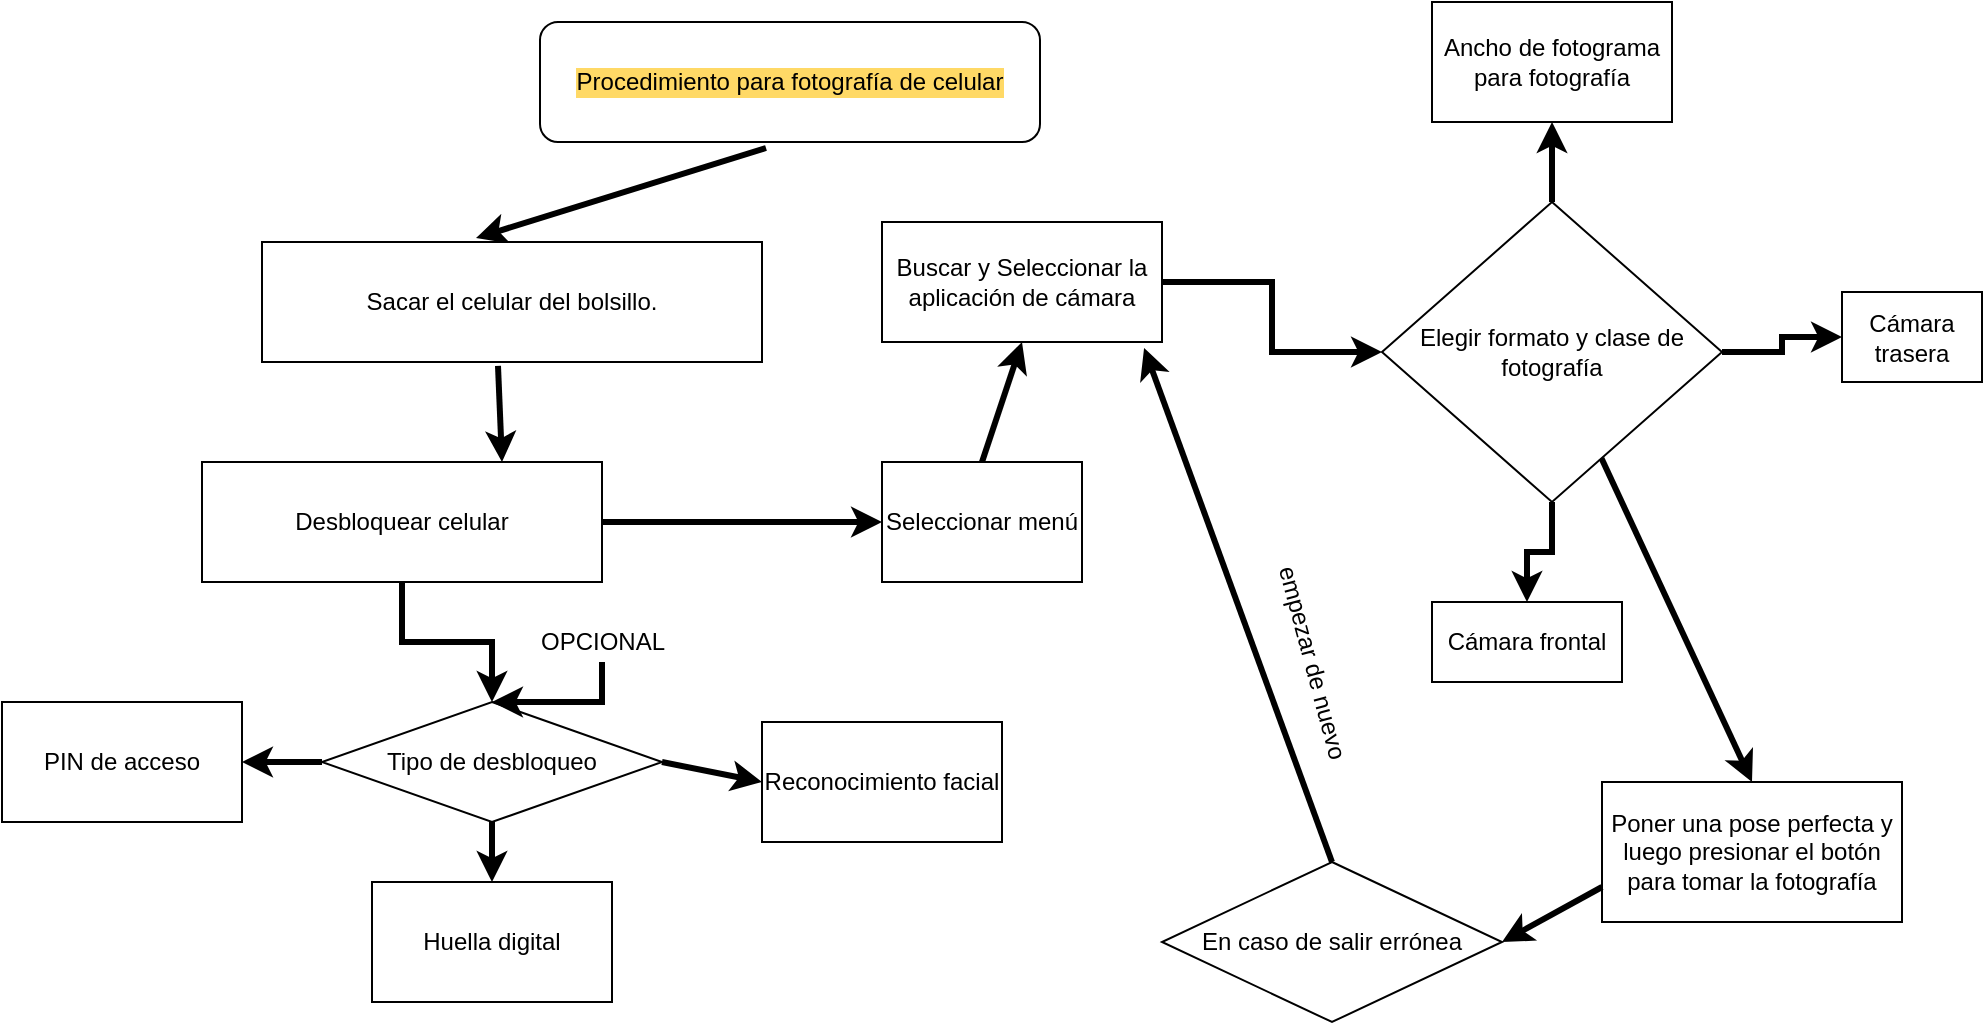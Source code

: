 <mxfile version="13.5.3" type="github">
  <diagram id="-865ca0yEg2mXqJmYH0A" name="Page-1">
    <mxGraphModel dx="868" dy="492" grid="1" gridSize="10" guides="1" tooltips="1" connect="1" arrows="1" fold="1" page="1" pageScale="1" pageWidth="827" pageHeight="1169" math="0" shadow="0">
      <root>
        <mxCell id="0" />
        <mxCell id="1" parent="0" />
        <mxCell id="3RqEmS-VzWkHdVHI7DkY-1" value="Procedimiento para fotografía de celular" style="rounded=1;whiteSpace=wrap;html=1;labelBackgroundColor=#FFD966;" vertex="1" parent="1">
          <mxGeometry x="289" y="10" width="250" height="60" as="geometry" />
        </mxCell>
        <mxCell id="3RqEmS-VzWkHdVHI7DkY-2" value="" style="endArrow=classic;html=1;exitX=0.452;exitY=1.05;exitDx=0;exitDy=0;exitPerimeter=0;strokeWidth=3;entryX=0.428;entryY=-0.033;entryDx=0;entryDy=0;entryPerimeter=0;" edge="1" parent="1" source="3RqEmS-VzWkHdVHI7DkY-1" target="3RqEmS-VzWkHdVHI7DkY-3">
          <mxGeometry width="50" height="50" relative="1" as="geometry">
            <mxPoint x="370" y="110" as="sourcePoint" />
            <mxPoint x="402" y="120" as="targetPoint" />
          </mxGeometry>
        </mxCell>
        <mxCell id="3RqEmS-VzWkHdVHI7DkY-3" value="Sacar el celular del bolsillo." style="rounded=0;whiteSpace=wrap;html=1;" vertex="1" parent="1">
          <mxGeometry x="150" y="120" width="250" height="60" as="geometry" />
        </mxCell>
        <mxCell id="3RqEmS-VzWkHdVHI7DkY-4" value="" style="endArrow=classic;html=1;strokeWidth=3;exitX=0.472;exitY=1.033;exitDx=0;exitDy=0;exitPerimeter=0;entryX=0.75;entryY=0;entryDx=0;entryDy=0;" edge="1" parent="1" source="3RqEmS-VzWkHdVHI7DkY-3" target="3RqEmS-VzWkHdVHI7DkY-5">
          <mxGeometry width="50" height="50" relative="1" as="geometry">
            <mxPoint x="390" y="280" as="sourcePoint" />
            <mxPoint x="408" y="240" as="targetPoint" />
          </mxGeometry>
        </mxCell>
        <mxCell id="3RqEmS-VzWkHdVHI7DkY-7" value="" style="edgeStyle=orthogonalEdgeStyle;rounded=0;orthogonalLoop=1;jettySize=auto;html=1;strokeWidth=3;" edge="1" parent="1" source="3RqEmS-VzWkHdVHI7DkY-5" target="3RqEmS-VzWkHdVHI7DkY-6">
          <mxGeometry relative="1" as="geometry" />
        </mxCell>
        <mxCell id="3RqEmS-VzWkHdVHI7DkY-5" value="Desbloquear celular" style="rounded=0;whiteSpace=wrap;html=1;" vertex="1" parent="1">
          <mxGeometry x="120" y="230" width="200" height="60" as="geometry" />
        </mxCell>
        <mxCell id="3RqEmS-VzWkHdVHI7DkY-6" value="Tipo de desbloqueo" style="rhombus;whiteSpace=wrap;html=1;rounded=0;" vertex="1" parent="1">
          <mxGeometry x="180" y="350" width="170" height="60" as="geometry" />
        </mxCell>
        <mxCell id="3RqEmS-VzWkHdVHI7DkY-8" value="" style="endArrow=classic;html=1;strokeWidth=3;exitX=1;exitY=0.5;exitDx=0;exitDy=0;entryX=0;entryY=0.5;entryDx=0;entryDy=0;" edge="1" parent="1" source="3RqEmS-VzWkHdVHI7DkY-6" target="3RqEmS-VzWkHdVHI7DkY-9">
          <mxGeometry width="50" height="50" relative="1" as="geometry">
            <mxPoint x="380" y="390" as="sourcePoint" />
            <mxPoint x="400" y="380" as="targetPoint" />
          </mxGeometry>
        </mxCell>
        <mxCell id="3RqEmS-VzWkHdVHI7DkY-9" value="Reconocimiento facial" style="rounded=0;whiteSpace=wrap;html=1;" vertex="1" parent="1">
          <mxGeometry x="400" y="360" width="120" height="60" as="geometry" />
        </mxCell>
        <mxCell id="3RqEmS-VzWkHdVHI7DkY-11" value="PIN de acceso" style="rounded=0;whiteSpace=wrap;html=1;" vertex="1" parent="1">
          <mxGeometry x="20" y="350" width="120" height="60" as="geometry" />
        </mxCell>
        <mxCell id="3RqEmS-VzWkHdVHI7DkY-15" value="" style="endArrow=classic;html=1;strokeWidth=3;exitX=0;exitY=0.5;exitDx=0;exitDy=0;entryX=1;entryY=0.5;entryDx=0;entryDy=0;" edge="1" parent="1" source="3RqEmS-VzWkHdVHI7DkY-6" target="3RqEmS-VzWkHdVHI7DkY-11">
          <mxGeometry width="50" height="50" relative="1" as="geometry">
            <mxPoint x="150" y="360" as="sourcePoint" />
            <mxPoint x="200" y="310" as="targetPoint" />
          </mxGeometry>
        </mxCell>
        <mxCell id="3RqEmS-VzWkHdVHI7DkY-16" value="Huella digital" style="rounded=0;whiteSpace=wrap;html=1;" vertex="1" parent="1">
          <mxGeometry x="205" y="440" width="120" height="60" as="geometry" />
        </mxCell>
        <mxCell id="3RqEmS-VzWkHdVHI7DkY-17" value="" style="endArrow=classic;html=1;strokeWidth=3;exitX=0.5;exitY=1;exitDx=0;exitDy=0;entryX=0.5;entryY=0;entryDx=0;entryDy=0;" edge="1" parent="1" source="3RqEmS-VzWkHdVHI7DkY-6" target="3RqEmS-VzWkHdVHI7DkY-16">
          <mxGeometry width="50" height="50" relative="1" as="geometry">
            <mxPoint x="289" y="450" as="sourcePoint" />
            <mxPoint x="339" y="400" as="targetPoint" />
          </mxGeometry>
        </mxCell>
        <mxCell id="3RqEmS-VzWkHdVHI7DkY-19" value="" style="edgeStyle=orthogonalEdgeStyle;rounded=0;orthogonalLoop=1;jettySize=auto;html=1;strokeWidth=3;" edge="1" parent="1" source="3RqEmS-VzWkHdVHI7DkY-18" target="3RqEmS-VzWkHdVHI7DkY-6">
          <mxGeometry relative="1" as="geometry" />
        </mxCell>
        <mxCell id="3RqEmS-VzWkHdVHI7DkY-18" value="OPCIONAL" style="text;html=1;align=center;verticalAlign=middle;resizable=0;points=[];autosize=1;" vertex="1" parent="1">
          <mxGeometry x="280" y="310" width="80" height="20" as="geometry" />
        </mxCell>
        <mxCell id="3RqEmS-VzWkHdVHI7DkY-21" value="Seleccionar menú" style="rounded=0;whiteSpace=wrap;html=1;" vertex="1" parent="1">
          <mxGeometry x="460" y="230" width="100" height="60" as="geometry" />
        </mxCell>
        <mxCell id="3RqEmS-VzWkHdVHI7DkY-22" value="" style="endArrow=classic;html=1;strokeWidth=3;exitX=1;exitY=0.5;exitDx=0;exitDy=0;entryX=0;entryY=0.5;entryDx=0;entryDy=0;" edge="1" parent="1" source="3RqEmS-VzWkHdVHI7DkY-5" target="3RqEmS-VzWkHdVHI7DkY-21">
          <mxGeometry width="50" height="50" relative="1" as="geometry">
            <mxPoint x="370" y="280" as="sourcePoint" />
            <mxPoint x="420" y="230" as="targetPoint" />
          </mxGeometry>
        </mxCell>
        <mxCell id="3RqEmS-VzWkHdVHI7DkY-23" value="" style="endArrow=classic;html=1;strokeWidth=3;exitX=0.5;exitY=0;exitDx=0;exitDy=0;entryX=0.5;entryY=1;entryDx=0;entryDy=0;" edge="1" parent="1" source="3RqEmS-VzWkHdVHI7DkY-21" target="3RqEmS-VzWkHdVHI7DkY-24">
          <mxGeometry width="50" height="50" relative="1" as="geometry">
            <mxPoint x="510" y="210" as="sourcePoint" />
            <mxPoint x="520" y="180" as="targetPoint" />
          </mxGeometry>
        </mxCell>
        <mxCell id="3RqEmS-VzWkHdVHI7DkY-26" value="" style="edgeStyle=orthogonalEdgeStyle;rounded=0;orthogonalLoop=1;jettySize=auto;html=1;strokeWidth=3;" edge="1" parent="1" source="3RqEmS-VzWkHdVHI7DkY-24" target="3RqEmS-VzWkHdVHI7DkY-25">
          <mxGeometry relative="1" as="geometry" />
        </mxCell>
        <mxCell id="3RqEmS-VzWkHdVHI7DkY-24" value="Buscar y Seleccionar la aplicación de cámara" style="rounded=0;whiteSpace=wrap;html=1;" vertex="1" parent="1">
          <mxGeometry x="460" y="110" width="140" height="60" as="geometry" />
        </mxCell>
        <mxCell id="3RqEmS-VzWkHdVHI7DkY-28" value="" style="edgeStyle=orthogonalEdgeStyle;rounded=0;orthogonalLoop=1;jettySize=auto;html=1;strokeWidth=3;" edge="1" parent="1" source="3RqEmS-VzWkHdVHI7DkY-25" target="3RqEmS-VzWkHdVHI7DkY-27">
          <mxGeometry relative="1" as="geometry" />
        </mxCell>
        <mxCell id="3RqEmS-VzWkHdVHI7DkY-30" value="" style="edgeStyle=orthogonalEdgeStyle;rounded=0;orthogonalLoop=1;jettySize=auto;html=1;strokeWidth=3;" edge="1" parent="1" source="3RqEmS-VzWkHdVHI7DkY-25" target="3RqEmS-VzWkHdVHI7DkY-29">
          <mxGeometry relative="1" as="geometry" />
        </mxCell>
        <mxCell id="3RqEmS-VzWkHdVHI7DkY-32" value="" style="edgeStyle=orthogonalEdgeStyle;rounded=0;orthogonalLoop=1;jettySize=auto;html=1;strokeWidth=3;" edge="1" parent="1" source="3RqEmS-VzWkHdVHI7DkY-25" target="3RqEmS-VzWkHdVHI7DkY-31">
          <mxGeometry relative="1" as="geometry" />
        </mxCell>
        <mxCell id="3RqEmS-VzWkHdVHI7DkY-25" value="Elegir formato y clase de fotografía" style="rhombus;whiteSpace=wrap;html=1;rounded=0;" vertex="1" parent="1">
          <mxGeometry x="710" y="100" width="170" height="150" as="geometry" />
        </mxCell>
        <mxCell id="3RqEmS-VzWkHdVHI7DkY-27" value="Cámara frontal" style="whiteSpace=wrap;html=1;rounded=0;" vertex="1" parent="1">
          <mxGeometry x="735" y="300" width="95" height="40" as="geometry" />
        </mxCell>
        <mxCell id="3RqEmS-VzWkHdVHI7DkY-29" value="Cámara trasera" style="whiteSpace=wrap;html=1;rounded=0;" vertex="1" parent="1">
          <mxGeometry x="940" y="145" width="70" height="45" as="geometry" />
        </mxCell>
        <mxCell id="3RqEmS-VzWkHdVHI7DkY-31" value="Ancho de fotograma para fotografía" style="whiteSpace=wrap;html=1;rounded=0;" vertex="1" parent="1">
          <mxGeometry x="735" width="120" height="60" as="geometry" />
        </mxCell>
        <mxCell id="3RqEmS-VzWkHdVHI7DkY-34" value="" style="endArrow=classic;html=1;strokeWidth=3;entryX=0.5;entryY=0;entryDx=0;entryDy=0;" edge="1" parent="1" source="3RqEmS-VzWkHdVHI7DkY-25" target="3RqEmS-VzWkHdVHI7DkY-35">
          <mxGeometry width="50" height="50" relative="1" as="geometry">
            <mxPoint x="930" y="330" as="sourcePoint" />
            <mxPoint x="920" y="390" as="targetPoint" />
          </mxGeometry>
        </mxCell>
        <mxCell id="3RqEmS-VzWkHdVHI7DkY-35" value="Poner una pose perfecta y luego presionar el botón para tomar la fotografía" style="rounded=0;whiteSpace=wrap;html=1;" vertex="1" parent="1">
          <mxGeometry x="820" y="390" width="150" height="70" as="geometry" />
        </mxCell>
        <mxCell id="3RqEmS-VzWkHdVHI7DkY-36" value="En caso de salir errónea" style="rhombus;whiteSpace=wrap;html=1;" vertex="1" parent="1">
          <mxGeometry x="600" y="430" width="170" height="80" as="geometry" />
        </mxCell>
        <mxCell id="3RqEmS-VzWkHdVHI7DkY-37" value="" style="endArrow=classic;html=1;strokeWidth=3;exitX=0;exitY=0.75;exitDx=0;exitDy=0;entryX=1;entryY=0.5;entryDx=0;entryDy=0;" edge="1" parent="1" source="3RqEmS-VzWkHdVHI7DkY-35" target="3RqEmS-VzWkHdVHI7DkY-36">
          <mxGeometry width="50" height="50" relative="1" as="geometry">
            <mxPoint x="610" y="320" as="sourcePoint" />
            <mxPoint x="660" y="270" as="targetPoint" />
          </mxGeometry>
        </mxCell>
        <mxCell id="3RqEmS-VzWkHdVHI7DkY-38" value="" style="endArrow=classic;html=1;strokeWidth=3;exitX=0.5;exitY=0;exitDx=0;exitDy=0;entryX=0.936;entryY=1.05;entryDx=0;entryDy=0;entryPerimeter=0;" edge="1" parent="1" source="3RqEmS-VzWkHdVHI7DkY-36" target="3RqEmS-VzWkHdVHI7DkY-24">
          <mxGeometry width="50" height="50" relative="1" as="geometry">
            <mxPoint x="610" y="320" as="sourcePoint" />
            <mxPoint x="660" y="270" as="targetPoint" />
          </mxGeometry>
        </mxCell>
        <mxCell id="3RqEmS-VzWkHdVHI7DkY-39" value="empezar de nuevo" style="text;html=1;align=center;verticalAlign=middle;resizable=0;points=[];autosize=1;rotation=75;" vertex="1" parent="1">
          <mxGeometry x="620" y="320" width="110" height="20" as="geometry" />
        </mxCell>
      </root>
    </mxGraphModel>
  </diagram>
</mxfile>

